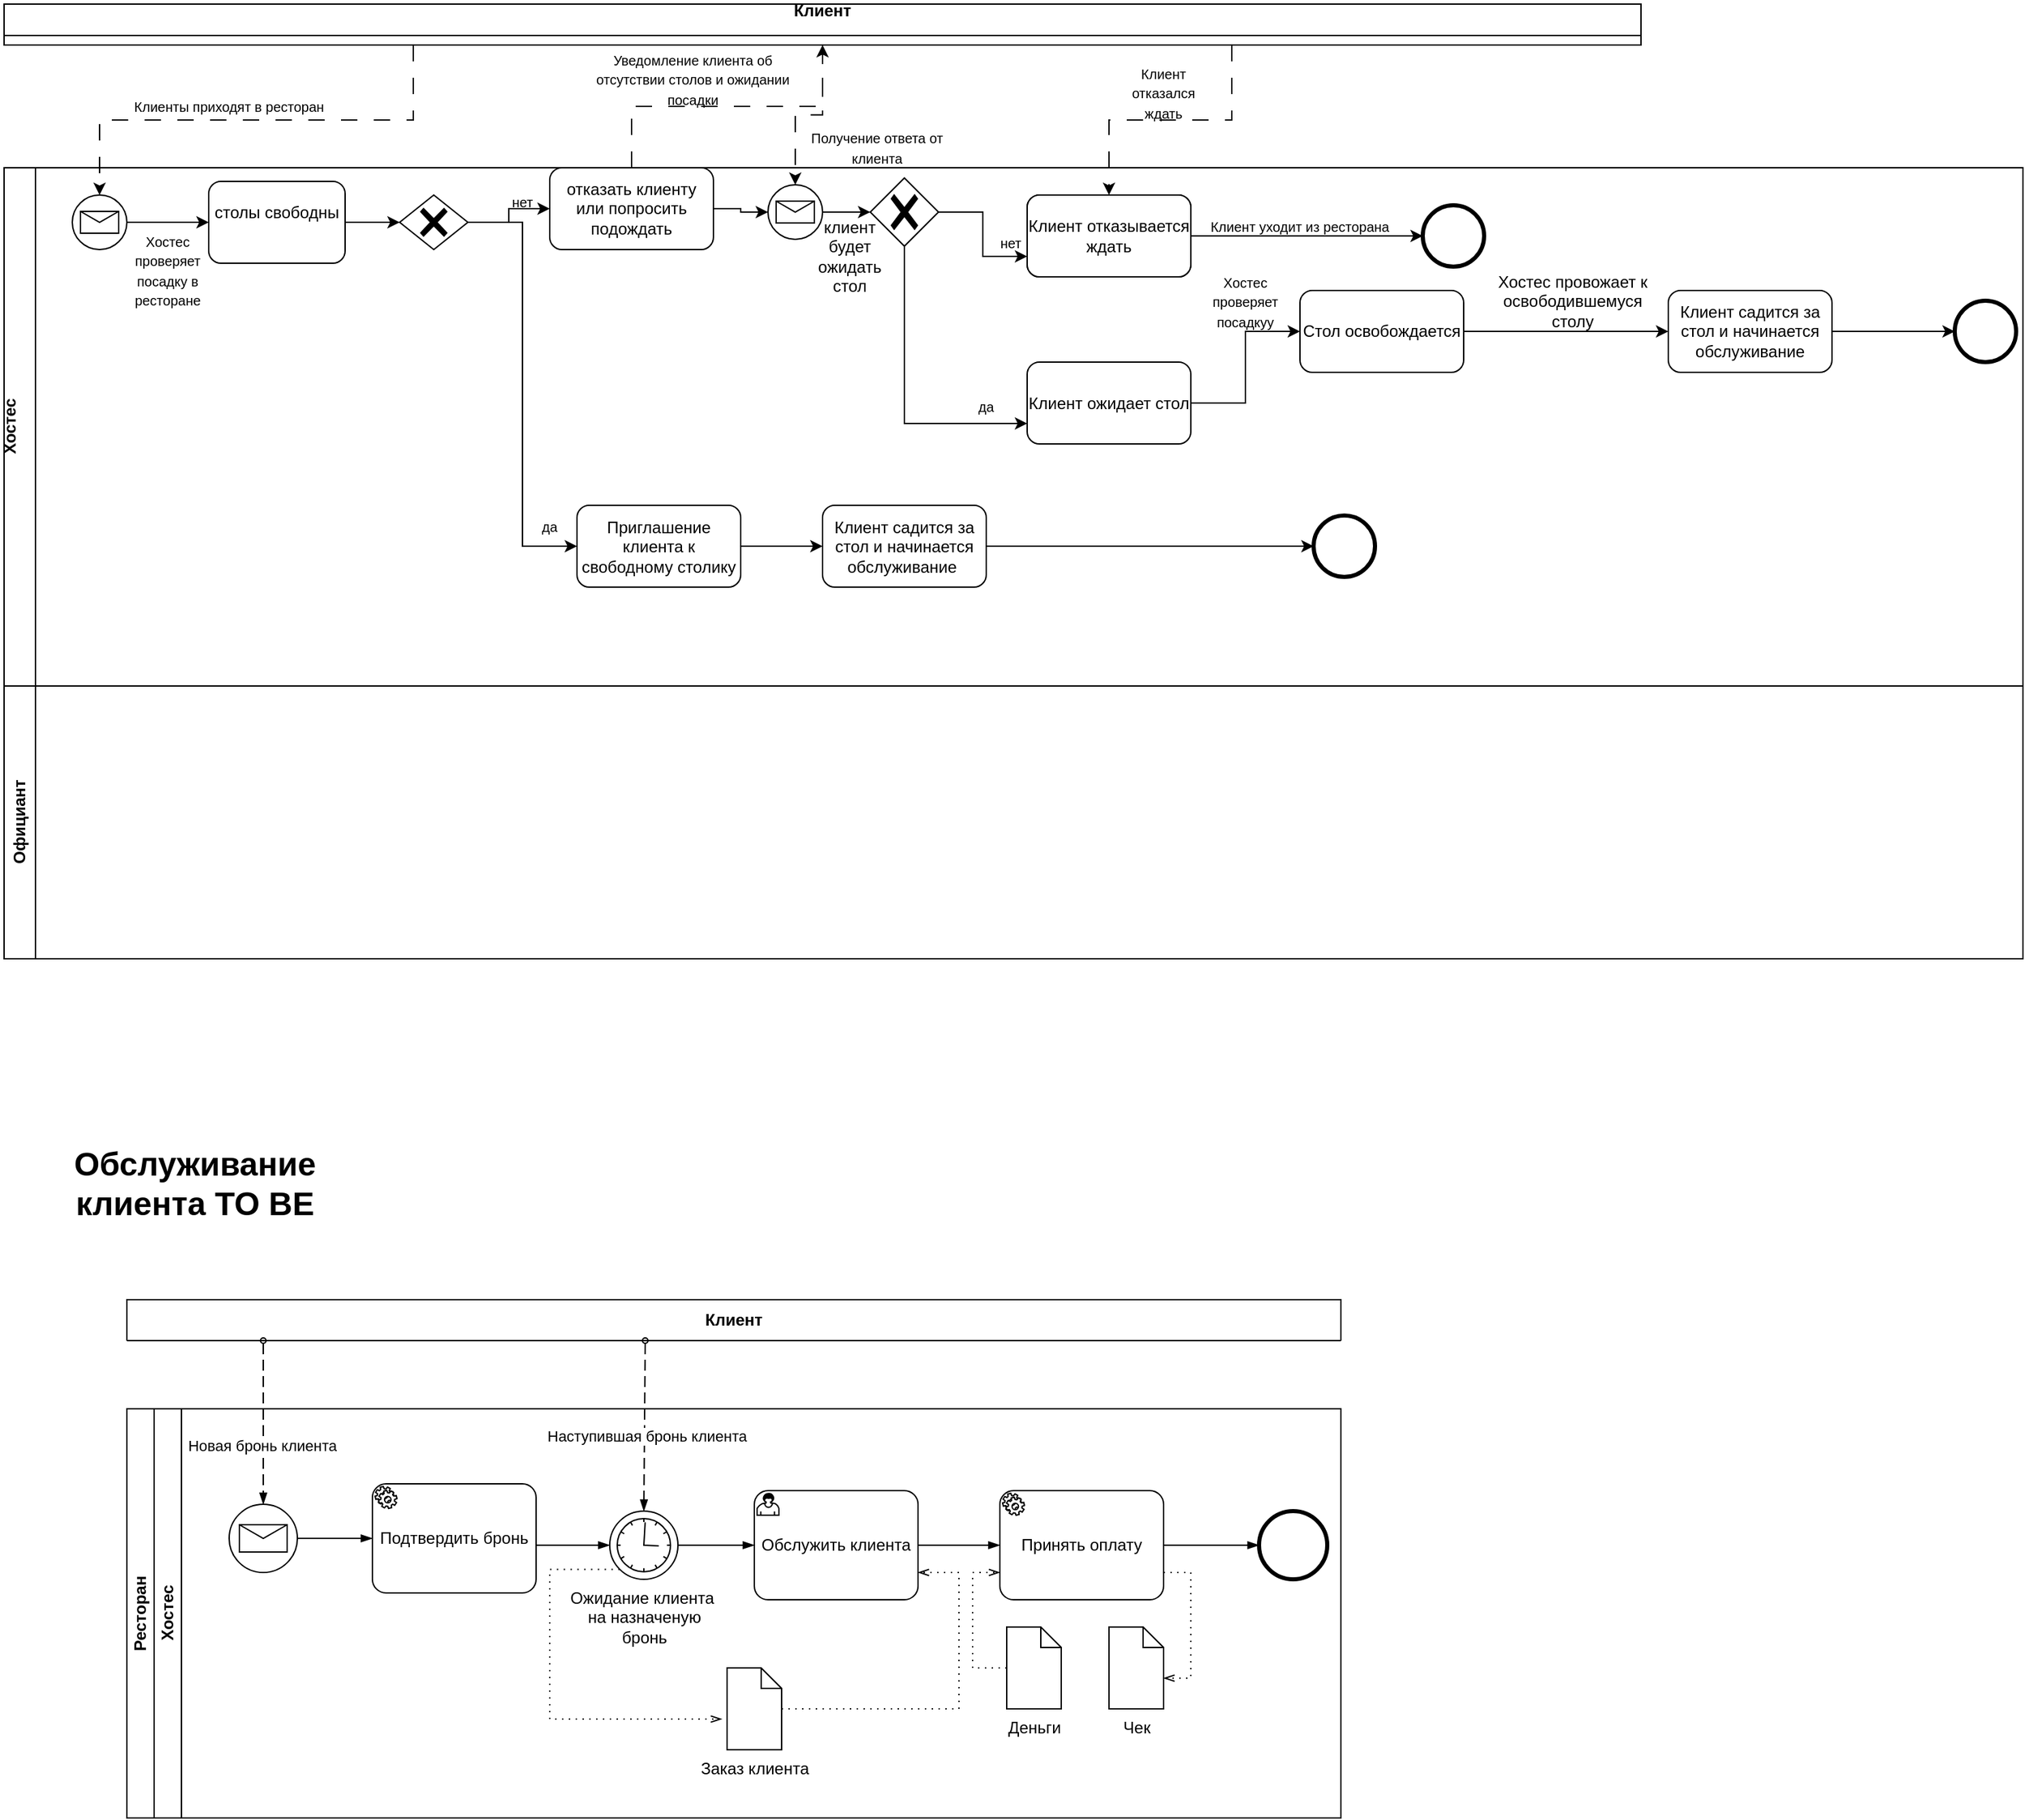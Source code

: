 <mxfile version="24.0.5" type="github" pages="3">
  <diagram name="Страница — 1" id="VCDJ95G3ZWjjhpqe2b2W">
    <mxGraphModel dx="1723" dy="1932" grid="1" gridSize="10" guides="1" tooltips="1" connect="1" arrows="1" fold="1" page="1" pageScale="1" pageWidth="827" pageHeight="1169" math="0" shadow="0">
      <root>
        <mxCell id="0" />
        <mxCell id="1" parent="0" />
        <mxCell id="X4V-w88C6NCEwVWpJgK1-55" style="edgeStyle=orthogonalEdgeStyle;rounded=0;orthogonalLoop=1;jettySize=auto;html=1;exitX=0.75;exitY=1;exitDx=0;exitDy=0;entryX=0.5;entryY=0;entryDx=0;entryDy=0;dashed=1;dashPattern=12 12;" parent="1" source="X4V-w88C6NCEwVWpJgK1-2" target="X4V-w88C6NCEwVWpJgK1-31" edge="1">
          <mxGeometry relative="1" as="geometry" />
        </mxCell>
        <mxCell id="X4V-w88C6NCEwVWpJgK1-2" value="Клиент&lt;div&gt;&lt;br&gt;&lt;/div&gt;" style="swimlane;whiteSpace=wrap;html=1;" parent="1" vertex="1">
          <mxGeometry x="40" y="-1120" width="1200" height="30" as="geometry" />
        </mxCell>
        <mxCell id="X4V-w88C6NCEwVWpJgK1-3" value="Хостес&lt;div&gt;&lt;br&gt;&lt;/div&gt;" style="swimlane;horizontal=0;whiteSpace=wrap;html=1;points=[[0,0,0,0,0],[0,0.25,0,0,0],[0,0.5,0,0,0],[0,0.75,0,0,0],[0,1,0,0,0],[0.25,0,0,0,0],[0.25,1,0,0,0],[0.33,1,0,0,0],[0.5,0,0,0,0],[0.5,1,0,0,0],[0.67,1,0,0,0],[0.75,0,0,0,0],[0.75,1,0,0,0],[1,0,0,0,0],[1,0.25,0,0,0],[1,0.5,0,0,0],[1,0.75,0,0,0],[1,1,0,0,0]];" parent="1" vertex="1">
          <mxGeometry x="40" y="-1000" width="1480" height="380" as="geometry" />
        </mxCell>
        <mxCell id="X4V-w88C6NCEwVWpJgK1-9" style="edgeStyle=orthogonalEdgeStyle;rounded=0;orthogonalLoop=1;jettySize=auto;html=1;exitX=1;exitY=0.5;exitDx=0;exitDy=0;exitPerimeter=0;" parent="X4V-w88C6NCEwVWpJgK1-3" source="X4V-w88C6NCEwVWpJgK1-4" target="X4V-w88C6NCEwVWpJgK1-8" edge="1">
          <mxGeometry relative="1" as="geometry" />
        </mxCell>
        <mxCell id="X4V-w88C6NCEwVWpJgK1-4" value="" style="points=[[0.145,0.145,0],[0.5,0,0],[0.855,0.145,0],[1,0.5,0],[0.855,0.855,0],[0.5,1,0],[0.145,0.855,0],[0,0.5,0]];shape=mxgraph.bpmn.event;html=1;verticalLabelPosition=bottom;labelBackgroundColor=#ffffff;verticalAlign=top;align=center;perimeter=ellipsePerimeter;outlineConnect=0;aspect=fixed;outline=standard;symbol=message;" parent="X4V-w88C6NCEwVWpJgK1-3" vertex="1">
          <mxGeometry x="50" y="20" width="40" height="40" as="geometry" />
        </mxCell>
        <mxCell id="X4V-w88C6NCEwVWpJgK1-12" style="edgeStyle=orthogonalEdgeStyle;rounded=0;orthogonalLoop=1;jettySize=auto;html=1;exitX=1;exitY=0.5;exitDx=0;exitDy=0;" parent="X4V-w88C6NCEwVWpJgK1-3" source="X4V-w88C6NCEwVWpJgK1-8" target="X4V-w88C6NCEwVWpJgK1-11" edge="1">
          <mxGeometry relative="1" as="geometry" />
        </mxCell>
        <mxCell id="X4V-w88C6NCEwVWpJgK1-8" value="столы свободны&lt;div&gt;&lt;br&gt;&lt;/div&gt;" style="rounded=1;whiteSpace=wrap;html=1;" parent="X4V-w88C6NCEwVWpJgK1-3" vertex="1">
          <mxGeometry x="150" y="10" width="100" height="60" as="geometry" />
        </mxCell>
        <mxCell id="X4V-w88C6NCEwVWpJgK1-10" value="&lt;font style=&quot;font-size: 10px;&quot;&gt;Хостес проверяет посадку в ресторане&lt;/font&gt;" style="text;html=1;align=center;verticalAlign=middle;whiteSpace=wrap;rounded=0;" parent="X4V-w88C6NCEwVWpJgK1-3" vertex="1">
          <mxGeometry x="90" y="60" width="60" height="30" as="geometry" />
        </mxCell>
        <mxCell id="X4V-w88C6NCEwVWpJgK1-15" style="edgeStyle=orthogonalEdgeStyle;rounded=0;orthogonalLoop=1;jettySize=auto;html=1;exitX=1;exitY=0.5;exitDx=0;exitDy=0;exitPerimeter=0;entryX=0;entryY=0.5;entryDx=0;entryDy=0;" parent="X4V-w88C6NCEwVWpJgK1-3" source="X4V-w88C6NCEwVWpJgK1-11" target="X4V-w88C6NCEwVWpJgK1-13" edge="1">
          <mxGeometry relative="1" as="geometry" />
        </mxCell>
        <mxCell id="X4V-w88C6NCEwVWpJgK1-16" style="edgeStyle=orthogonalEdgeStyle;rounded=0;orthogonalLoop=1;jettySize=auto;html=1;exitX=1;exitY=0.5;exitDx=0;exitDy=0;exitPerimeter=0;entryX=0;entryY=0.5;entryDx=0;entryDy=0;" parent="X4V-w88C6NCEwVWpJgK1-3" source="X4V-w88C6NCEwVWpJgK1-11" target="X4V-w88C6NCEwVWpJgK1-14" edge="1">
          <mxGeometry relative="1" as="geometry">
            <mxPoint x="370" y="90" as="targetPoint" />
          </mxGeometry>
        </mxCell>
        <mxCell id="X4V-w88C6NCEwVWpJgK1-11" value="" style="points=[[0.25,0.25,0],[0.5,0,0],[0.75,0.25,0],[1,0.5,0],[0.75,0.75,0],[0.5,1,0],[0.25,0.75,0],[0,0.5,0]];shape=mxgraph.bpmn.gateway2;html=1;verticalLabelPosition=bottom;labelBackgroundColor=#ffffff;verticalAlign=top;align=center;perimeter=rhombusPerimeter;outlineConnect=0;outline=none;symbol=none;gwType=exclusive;" parent="X4V-w88C6NCEwVWpJgK1-3" vertex="1">
          <mxGeometry x="290" y="20" width="50" height="40" as="geometry" />
        </mxCell>
        <mxCell id="X4V-w88C6NCEwVWpJgK1-29" style="edgeStyle=orthogonalEdgeStyle;rounded=0;orthogonalLoop=1;jettySize=auto;html=1;exitX=1;exitY=0.5;exitDx=0;exitDy=0;entryX=0;entryY=0.5;entryDx=0;entryDy=0;entryPerimeter=0;" parent="X4V-w88C6NCEwVWpJgK1-3" source="X4V-w88C6NCEwVWpJgK1-13" target="CSyXMK17IaaruerWyZ7s-2" edge="1">
          <mxGeometry relative="1" as="geometry">
            <mxPoint x="540" y="30" as="targetPoint" />
          </mxGeometry>
        </mxCell>
        <mxCell id="X4V-w88C6NCEwVWpJgK1-13" value="отказать клиенту или попросить подождать" style="rounded=1;whiteSpace=wrap;html=1;" parent="X4V-w88C6NCEwVWpJgK1-3" vertex="1">
          <mxGeometry x="400" width="120" height="60" as="geometry" />
        </mxCell>
        <mxCell id="X4V-w88C6NCEwVWpJgK1-22" style="edgeStyle=orthogonalEdgeStyle;rounded=0;orthogonalLoop=1;jettySize=auto;html=1;exitX=1;exitY=0.5;exitDx=0;exitDy=0;entryX=0;entryY=0.5;entryDx=0;entryDy=0;" parent="X4V-w88C6NCEwVWpJgK1-3" source="X4V-w88C6NCEwVWpJgK1-14" target="X4V-w88C6NCEwVWpJgK1-21" edge="1">
          <mxGeometry relative="1" as="geometry" />
        </mxCell>
        <mxCell id="X4V-w88C6NCEwVWpJgK1-14" value="Приглашение клиента к свободному столику" style="rounded=1;whiteSpace=wrap;html=1;" parent="X4V-w88C6NCEwVWpJgK1-3" vertex="1">
          <mxGeometry x="420" y="247.5" width="120" height="60" as="geometry" />
        </mxCell>
        <mxCell id="X4V-w88C6NCEwVWpJgK1-17" value="&lt;font style=&quot;font-size: 10px;&quot;&gt;нет&lt;/font&gt;" style="text;html=1;align=center;verticalAlign=middle;whiteSpace=wrap;rounded=0;" parent="X4V-w88C6NCEwVWpJgK1-3" vertex="1">
          <mxGeometry x="350" y="10" width="60" height="30" as="geometry" />
        </mxCell>
        <mxCell id="X4V-w88C6NCEwVWpJgK1-18" value="&lt;font style=&quot;font-size: 10px;&quot;&gt;да&lt;/font&gt;" style="text;html=1;align=center;verticalAlign=middle;whiteSpace=wrap;rounded=0;" parent="X4V-w88C6NCEwVWpJgK1-3" vertex="1">
          <mxGeometry x="370" y="247.5" width="60" height="30" as="geometry" />
        </mxCell>
        <mxCell id="X4V-w88C6NCEwVWpJgK1-21" value="Клиент садится за стол и начинается обслуживание&amp;nbsp;" style="rounded=1;whiteSpace=wrap;html=1;" parent="X4V-w88C6NCEwVWpJgK1-3" vertex="1">
          <mxGeometry x="600" y="247.5" width="120" height="60" as="geometry" />
        </mxCell>
        <mxCell id="X4V-w88C6NCEwVWpJgK1-24" value="" style="points=[[0.145,0.145,0],[0.5,0,0],[0.855,0.145,0],[1,0.5,0],[0.855,0.855,0],[0.5,1,0],[0.145,0.855,0],[0,0.5,0]];shape=mxgraph.bpmn.event;html=1;verticalLabelPosition=bottom;labelBackgroundColor=#ffffff;verticalAlign=top;align=center;perimeter=ellipsePerimeter;outlineConnect=0;aspect=fixed;outline=end;symbol=terminate2;" parent="X4V-w88C6NCEwVWpJgK1-3" vertex="1">
          <mxGeometry x="960" y="255" width="45" height="45" as="geometry" />
        </mxCell>
        <mxCell id="X4V-w88C6NCEwVWpJgK1-25" style="edgeStyle=orthogonalEdgeStyle;rounded=0;orthogonalLoop=1;jettySize=auto;html=1;exitX=1;exitY=0.5;exitDx=0;exitDy=0;entryX=0;entryY=0.5;entryDx=0;entryDy=0;entryPerimeter=0;" parent="X4V-w88C6NCEwVWpJgK1-3" source="X4V-w88C6NCEwVWpJgK1-21" target="X4V-w88C6NCEwVWpJgK1-24" edge="1">
          <mxGeometry relative="1" as="geometry" />
        </mxCell>
        <mxCell id="CSyXMK17IaaruerWyZ7s-8" style="edgeStyle=orthogonalEdgeStyle;rounded=0;orthogonalLoop=1;jettySize=auto;html=1;exitX=0.5;exitY=1;exitDx=0;exitDy=0;exitPerimeter=0;entryX=0;entryY=0.75;entryDx=0;entryDy=0;" parent="X4V-w88C6NCEwVWpJgK1-3" source="X4V-w88C6NCEwVWpJgK1-26" target="X4V-w88C6NCEwVWpJgK1-43" edge="1">
          <mxGeometry relative="1" as="geometry" />
        </mxCell>
        <mxCell id="X4V-w88C6NCEwVWpJgK1-26" value="" style="points=[[0.25,0.25,0],[0.5,0,0],[0.75,0.25,0],[1,0.5,0],[0.75,0.75,0],[0.5,1,0],[0.25,0.75,0],[0,0.5,0]];shape=mxgraph.bpmn.gateway2;html=1;verticalLabelPosition=bottom;labelBackgroundColor=#ffffff;verticalAlign=top;align=center;perimeter=rhombusPerimeter;outlineConnect=0;outline=none;symbol=none;gwType=exclusive;" parent="X4V-w88C6NCEwVWpJgK1-3" vertex="1">
          <mxGeometry x="635" y="7.5" width="50" height="50" as="geometry" />
        </mxCell>
        <mxCell id="X4V-w88C6NCEwVWpJgK1-34" style="edgeStyle=orthogonalEdgeStyle;rounded=0;orthogonalLoop=1;jettySize=auto;html=1;entryX=0;entryY=0.75;entryDx=0;entryDy=0;" parent="X4V-w88C6NCEwVWpJgK1-3" source="X4V-w88C6NCEwVWpJgK1-26" target="X4V-w88C6NCEwVWpJgK1-33" edge="1">
          <mxGeometry relative="1" as="geometry">
            <mxPoint x="700" y="30" as="sourcePoint" />
          </mxGeometry>
        </mxCell>
        <mxCell id="X4V-w88C6NCEwVWpJgK1-33" value="Клиент ждет столик" style="rounded=1;whiteSpace=wrap;html=1;" parent="X4V-w88C6NCEwVWpJgK1-3" vertex="1">
          <mxGeometry x="750" y="20" width="120" height="60" as="geometry" />
        </mxCell>
        <mxCell id="X4V-w88C6NCEwVWpJgK1-36" value="&lt;font style=&quot;font-size: 10px;&quot;&gt;нет&lt;/font&gt;" style="text;html=1;align=center;verticalAlign=middle;whiteSpace=wrap;rounded=0;" parent="X4V-w88C6NCEwVWpJgK1-3" vertex="1">
          <mxGeometry x="707.5" y="40" width="60" height="30" as="geometry" />
        </mxCell>
        <mxCell id="X4V-w88C6NCEwVWpJgK1-58" style="edgeStyle=orthogonalEdgeStyle;rounded=0;orthogonalLoop=1;jettySize=auto;html=1;exitX=1;exitY=0.5;exitDx=0;exitDy=0;entryX=0;entryY=0.5;entryDx=0;entryDy=0;" parent="X4V-w88C6NCEwVWpJgK1-3" source="X4V-w88C6NCEwVWpJgK1-43" target="X4V-w88C6NCEwVWpJgK1-49" edge="1">
          <mxGeometry relative="1" as="geometry" />
        </mxCell>
        <mxCell id="X4V-w88C6NCEwVWpJgK1-43" value="Клиент ожидает стол" style="rounded=1;whiteSpace=wrap;html=1;" parent="X4V-w88C6NCEwVWpJgK1-3" vertex="1">
          <mxGeometry x="750" y="142.5" width="120" height="60" as="geometry" />
        </mxCell>
        <mxCell id="X4V-w88C6NCEwVWpJgK1-47" value="&lt;font style=&quot;font-size: 10px;&quot;&gt;да&lt;/font&gt;" style="text;html=1;align=center;verticalAlign=middle;whiteSpace=wrap;rounded=0;" parent="X4V-w88C6NCEwVWpJgK1-3" vertex="1">
          <mxGeometry x="690" y="160" width="60" height="30" as="geometry" />
        </mxCell>
        <mxCell id="X4V-w88C6NCEwVWpJgK1-59" style="edgeStyle=orthogonalEdgeStyle;rounded=0;orthogonalLoop=1;jettySize=auto;html=1;exitX=1;exitY=0.5;exitDx=0;exitDy=0;entryX=0;entryY=0.5;entryDx=0;entryDy=0;" parent="X4V-w88C6NCEwVWpJgK1-3" source="X4V-w88C6NCEwVWpJgK1-49" target="X4V-w88C6NCEwVWpJgK1-51" edge="1">
          <mxGeometry relative="1" as="geometry" />
        </mxCell>
        <mxCell id="X4V-w88C6NCEwVWpJgK1-49" value="Стол освобождается" style="rounded=1;whiteSpace=wrap;html=1;" parent="X4V-w88C6NCEwVWpJgK1-3" vertex="1">
          <mxGeometry x="950" y="90" width="120" height="60" as="geometry" />
        </mxCell>
        <mxCell id="X4V-w88C6NCEwVWpJgK1-53" style="edgeStyle=orthogonalEdgeStyle;rounded=0;orthogonalLoop=1;jettySize=auto;html=1;exitX=1;exitY=0.5;exitDx=0;exitDy=0;" parent="X4V-w88C6NCEwVWpJgK1-3" source="X4V-w88C6NCEwVWpJgK1-51" target="X4V-w88C6NCEwVWpJgK1-52" edge="1">
          <mxGeometry relative="1" as="geometry" />
        </mxCell>
        <mxCell id="X4V-w88C6NCEwVWpJgK1-51" value="Клиент садится за стол и начинается обслуживание" style="rounded=1;whiteSpace=wrap;html=1;" parent="X4V-w88C6NCEwVWpJgK1-3" vertex="1">
          <mxGeometry x="1220" y="90" width="120" height="60" as="geometry" />
        </mxCell>
        <mxCell id="X4V-w88C6NCEwVWpJgK1-52" value="" style="points=[[0.145,0.145,0],[0.5,0,0],[0.855,0.145,0],[1,0.5,0],[0.855,0.855,0],[0.5,1,0],[0.145,0.855,0],[0,0.5,0]];shape=mxgraph.bpmn.event;html=1;verticalLabelPosition=bottom;labelBackgroundColor=#ffffff;verticalAlign=top;align=center;perimeter=ellipsePerimeter;outlineConnect=0;aspect=fixed;outline=end;symbol=terminate2;" parent="X4V-w88C6NCEwVWpJgK1-3" vertex="1">
          <mxGeometry x="1430" y="97.5" width="45" height="45" as="geometry" />
        </mxCell>
        <mxCell id="X4V-w88C6NCEwVWpJgK1-61" value="&lt;font style=&quot;font-size: 10px;&quot;&gt;Хостес проверяет посадкуу&lt;/font&gt;" style="text;html=1;align=center;verticalAlign=middle;whiteSpace=wrap;rounded=0;" parent="X4V-w88C6NCEwVWpJgK1-3" vertex="1">
          <mxGeometry x="880" y="82.5" width="60" height="30" as="geometry" />
        </mxCell>
        <mxCell id="X4V-w88C6NCEwVWpJgK1-62" value="Хостес провожает к освободившемуся столу" style="text;html=1;align=center;verticalAlign=middle;whiteSpace=wrap;rounded=0;" parent="X4V-w88C6NCEwVWpJgK1-3" vertex="1">
          <mxGeometry x="1090" y="82.5" width="120" height="30" as="geometry" />
        </mxCell>
        <mxCell id="X4V-w88C6NCEwVWpJgK1-31" value="Клиент отказывается ждать" style="rounded=1;whiteSpace=wrap;html=1;" parent="X4V-w88C6NCEwVWpJgK1-3" vertex="1">
          <mxGeometry x="750" y="20" width="120" height="60" as="geometry" />
        </mxCell>
        <mxCell id="X4V-w88C6NCEwVWpJgK1-37" value="" style="points=[[0.145,0.145,0],[0.5,0,0],[0.855,0.145,0],[1,0.5,0],[0.855,0.855,0],[0.5,1,0],[0.145,0.855,0],[0,0.5,0]];shape=mxgraph.bpmn.event;html=1;verticalLabelPosition=bottom;labelBackgroundColor=#ffffff;verticalAlign=top;align=center;perimeter=ellipsePerimeter;outlineConnect=0;aspect=fixed;outline=end;symbol=terminate2;" parent="X4V-w88C6NCEwVWpJgK1-3" vertex="1">
          <mxGeometry x="1040" y="27.5" width="45" height="45" as="geometry" />
        </mxCell>
        <mxCell id="X4V-w88C6NCEwVWpJgK1-38" style="edgeStyle=orthogonalEdgeStyle;rounded=0;orthogonalLoop=1;jettySize=auto;html=1;exitX=1;exitY=0.5;exitDx=0;exitDy=0;entryX=0;entryY=0.5;entryDx=0;entryDy=0;entryPerimeter=0;" parent="X4V-w88C6NCEwVWpJgK1-3" source="X4V-w88C6NCEwVWpJgK1-31" target="X4V-w88C6NCEwVWpJgK1-37" edge="1">
          <mxGeometry relative="1" as="geometry" />
        </mxCell>
        <mxCell id="X4V-w88C6NCEwVWpJgK1-39" value="&lt;font style=&quot;font-size: 10px;&quot;&gt;Клиент уходит из ресторана&lt;/font&gt;" style="text;html=1;align=center;verticalAlign=middle;whiteSpace=wrap;rounded=0;" parent="X4V-w88C6NCEwVWpJgK1-3" vertex="1">
          <mxGeometry x="860" y="27.5" width="180" height="30" as="geometry" />
        </mxCell>
        <mxCell id="CSyXMK17IaaruerWyZ7s-2" value="" style="points=[[0.145,0.145,0],[0.5,0,0],[0.855,0.145,0],[1,0.5,0],[0.855,0.855,0],[0.5,1,0],[0.145,0.855,0],[0,0.5,0]];shape=mxgraph.bpmn.event;html=1;verticalLabelPosition=bottom;labelBackgroundColor=#ffffff;verticalAlign=top;align=center;perimeter=ellipsePerimeter;outlineConnect=0;aspect=fixed;outline=standard;symbol=message;" parent="X4V-w88C6NCEwVWpJgK1-3" vertex="1">
          <mxGeometry x="560" y="12.5" width="40" height="40" as="geometry" />
        </mxCell>
        <mxCell id="CSyXMK17IaaruerWyZ7s-3" style="edgeStyle=orthogonalEdgeStyle;rounded=0;orthogonalLoop=1;jettySize=auto;html=1;exitX=1;exitY=0.5;exitDx=0;exitDy=0;exitPerimeter=0;entryX=0;entryY=0.5;entryDx=0;entryDy=0;entryPerimeter=0;" parent="X4V-w88C6NCEwVWpJgK1-3" source="CSyXMK17IaaruerWyZ7s-2" target="X4V-w88C6NCEwVWpJgK1-26" edge="1">
          <mxGeometry relative="1" as="geometry" />
        </mxCell>
        <mxCell id="CSyXMK17IaaruerWyZ7s-6" value="клиент будет ожидать стол" style="text;html=1;align=center;verticalAlign=middle;whiteSpace=wrap;rounded=0;" parent="X4V-w88C6NCEwVWpJgK1-3" vertex="1">
          <mxGeometry x="590" y="50" width="60" height="30" as="geometry" />
        </mxCell>
        <mxCell id="X4V-w88C6NCEwVWpJgK1-6" style="edgeStyle=orthogonalEdgeStyle;rounded=0;orthogonalLoop=1;jettySize=auto;html=1;entryX=0.5;entryY=0;entryDx=0;entryDy=0;entryPerimeter=0;dashed=1;dashPattern=12 12;exitX=0.25;exitY=1;exitDx=0;exitDy=0;" parent="1" source="X4V-w88C6NCEwVWpJgK1-2" target="X4V-w88C6NCEwVWpJgK1-4" edge="1">
          <mxGeometry relative="1" as="geometry">
            <mxPoint x="110" y="-1000" as="sourcePoint" />
          </mxGeometry>
        </mxCell>
        <mxCell id="X4V-w88C6NCEwVWpJgK1-7" value="&lt;font style=&quot;font-size: 10px;&quot;&gt;Клиенты приходят в ресторан&lt;/font&gt;" style="text;html=1;align=center;verticalAlign=middle;whiteSpace=wrap;rounded=0;" parent="1" vertex="1">
          <mxGeometry x="130" y="-1060" width="150" height="30" as="geometry" />
        </mxCell>
        <mxCell id="X4V-w88C6NCEwVWpJgK1-20" value="&lt;font style=&quot;font-size: 10px;&quot;&gt;Уведомление клиента об отсутствии столов и ожидании посадки&lt;/font&gt;" style="text;html=1;align=center;verticalAlign=middle;whiteSpace=wrap;rounded=0;" parent="1" vertex="1">
          <mxGeometry x="470" y="-1080" width="150" height="30" as="geometry" />
        </mxCell>
        <mxCell id="X4V-w88C6NCEwVWpJgK1-19" style="edgeStyle=orthogonalEdgeStyle;rounded=0;orthogonalLoop=1;jettySize=auto;html=1;exitX=0.5;exitY=0;exitDx=0;exitDy=0;dashed=1;dashPattern=12 12;entryX=0.5;entryY=1;entryDx=0;entryDy=0;" parent="1" source="X4V-w88C6NCEwVWpJgK1-13" target="X4V-w88C6NCEwVWpJgK1-2" edge="1">
          <mxGeometry relative="1" as="geometry">
            <mxPoint x="500" y="-1030" as="targetPoint" />
          </mxGeometry>
        </mxCell>
        <mxCell id="X4V-w88C6NCEwVWpJgK1-56" value="&lt;font style=&quot;font-size: 10px;&quot;&gt;Клиент отказался ждать&lt;/font&gt;" style="text;html=1;align=center;verticalAlign=middle;whiteSpace=wrap;rounded=0;" parent="1" vertex="1">
          <mxGeometry x="860" y="-1070" width="60" height="30" as="geometry" />
        </mxCell>
        <mxCell id="CSyXMK17IaaruerWyZ7s-4" style="edgeStyle=orthogonalEdgeStyle;rounded=0;orthogonalLoop=1;jettySize=auto;html=1;exitX=0.5;exitY=1;exitDx=0;exitDy=0;entryX=0.5;entryY=0;entryDx=0;entryDy=0;entryPerimeter=0;dashed=1;dashPattern=12 12;" parent="1" source="X4V-w88C6NCEwVWpJgK1-2" target="CSyXMK17IaaruerWyZ7s-2" edge="1">
          <mxGeometry relative="1" as="geometry" />
        </mxCell>
        <mxCell id="CSyXMK17IaaruerWyZ7s-5" value="&lt;font style=&quot;font-size: 10px;&quot;&gt;Получение ответа от клиента&lt;/font&gt;" style="text;html=1;align=center;verticalAlign=middle;whiteSpace=wrap;rounded=0;" parent="1" vertex="1">
          <mxGeometry x="630" y="-1030" width="100" height="30" as="geometry" />
        </mxCell>
        <mxCell id="GyKOGwFdfiAskB9urI5g-50" value="Ресторан" style="swimlane;html=1;childLayout=stackLayout;resizeParent=1;resizeParentMax=0;horizontal=0;startSize=20;horizontalStack=0;whiteSpace=wrap;" parent="1" vertex="1">
          <mxGeometry x="130" y="-90" width="890" height="300" as="geometry" />
        </mxCell>
        <mxCell id="GyKOGwFdfiAskB9urI5g-51" value="Хостес" style="swimlane;html=1;startSize=20;horizontal=0;" parent="GyKOGwFdfiAskB9urI5g-50" vertex="1">
          <mxGeometry x="20" width="870" height="300" as="geometry" />
        </mxCell>
        <mxCell id="GyKOGwFdfiAskB9urI5g-58" value="" style="points=[[0.145,0.145,0],[0.5,0,0],[0.855,0.145,0],[1,0.5,0],[0.855,0.855,0],[0.5,1,0],[0.145,0.855,0],[0,0.5,0]];shape=mxgraph.bpmn.event;html=1;verticalLabelPosition=bottom;labelBackgroundColor=#ffffff;verticalAlign=top;align=center;perimeter=ellipsePerimeter;outlineConnect=0;aspect=fixed;outline=standard;symbol=message;" parent="GyKOGwFdfiAskB9urI5g-51" vertex="1">
          <mxGeometry x="55" y="70" width="50" height="50" as="geometry" />
        </mxCell>
        <mxCell id="GyKOGwFdfiAskB9urI5g-61" value="Подтвердить бронь" style="points=[[0.25,0,0],[0.5,0,0],[0.75,0,0],[1,0.25,0],[1,0.5,0],[1,0.75,0],[0.75,1,0],[0.5,1,0],[0.25,1,0],[0,0.75,0],[0,0.5,0],[0,0.25,0]];shape=mxgraph.bpmn.task;whiteSpace=wrap;rectStyle=rounded;size=10;html=1;container=1;expand=0;collapsible=0;taskMarker=service;" parent="GyKOGwFdfiAskB9urI5g-51" vertex="1">
          <mxGeometry x="160" y="55" width="120" height="80" as="geometry" />
        </mxCell>
        <mxCell id="GyKOGwFdfiAskB9urI5g-62" value="" style="edgeStyle=elbowEdgeStyle;fontSize=12;html=1;endArrow=blockThin;endFill=1;rounded=0;exitX=1;exitY=0.5;exitDx=0;exitDy=0;exitPerimeter=0;entryX=0;entryY=0.5;entryDx=0;entryDy=0;entryPerimeter=0;" parent="GyKOGwFdfiAskB9urI5g-51" source="GyKOGwFdfiAskB9urI5g-58" target="GyKOGwFdfiAskB9urI5g-61" edge="1">
          <mxGeometry width="160" relative="1" as="geometry">
            <mxPoint y="90" as="sourcePoint" />
            <mxPoint x="160" y="90" as="targetPoint" />
          </mxGeometry>
        </mxCell>
        <mxCell id="GyKOGwFdfiAskB9urI5g-63" value="Ожидание клиента&amp;nbsp;&lt;div&gt;на назначеную&lt;/div&gt;&lt;div&gt;бронь&lt;/div&gt;" style="points=[[0.145,0.145,0],[0.5,0,0],[0.855,0.145,0],[1,0.5,0],[0.855,0.855,0],[0.5,1,0],[0.145,0.855,0],[0,0.5,0]];shape=mxgraph.bpmn.event;html=1;verticalLabelPosition=bottom;labelBackgroundColor=#ffffff;verticalAlign=top;align=center;perimeter=ellipsePerimeter;outlineConnect=0;aspect=fixed;outline=standard;symbol=timer;" parent="GyKOGwFdfiAskB9urI5g-51" vertex="1">
          <mxGeometry x="334" y="75" width="50" height="50" as="geometry" />
        </mxCell>
        <mxCell id="GyKOGwFdfiAskB9urI5g-64" value="" style="edgeStyle=elbowEdgeStyle;fontSize=12;html=1;endArrow=blockThin;endFill=1;rounded=0;entryX=0;entryY=0.5;entryDx=0;entryDy=0;entryPerimeter=0;" parent="GyKOGwFdfiAskB9urI5g-51" target="GyKOGwFdfiAskB9urI5g-63" edge="1">
          <mxGeometry width="160" relative="1" as="geometry">
            <mxPoint x="280" y="100" as="sourcePoint" />
            <mxPoint x="440" y="100" as="targetPoint" />
          </mxGeometry>
        </mxCell>
        <mxCell id="GyKOGwFdfiAskB9urI5g-67" value="Обслужить клиента" style="points=[[0.25,0,0],[0.5,0,0],[0.75,0,0],[1,0.25,0],[1,0.5,0],[1,0.75,0],[0.75,1,0],[0.5,1,0],[0.25,1,0],[0,0.75,0],[0,0.5,0],[0,0.25,0]];shape=mxgraph.bpmn.task;whiteSpace=wrap;rectStyle=rounded;size=10;html=1;container=1;expand=0;collapsible=0;taskMarker=user;" parent="GyKOGwFdfiAskB9urI5g-51" vertex="1">
          <mxGeometry x="440" y="60" width="120" height="80" as="geometry" />
        </mxCell>
        <mxCell id="GyKOGwFdfiAskB9urI5g-78" value="" style="edgeStyle=elbowEdgeStyle;fontSize=12;html=1;endFill=0;startFill=0;endSize=6;startSize=6;dashed=1;dashPattern=1 4;endArrow=openThin;startArrow=none;rounded=0;exitX=0;exitY=0.5;exitDx=0;exitDy=0;exitPerimeter=0;" parent="GyKOGwFdfiAskB9urI5g-67" source="GyKOGwFdfiAskB9urI5g-75" edge="1">
          <mxGeometry width="160" relative="1" as="geometry">
            <mxPoint x="20" y="60" as="sourcePoint" />
            <mxPoint x="180" y="60" as="targetPoint" />
            <Array as="points">
              <mxPoint x="160" y="100" />
            </Array>
          </mxGeometry>
        </mxCell>
        <mxCell id="GyKOGwFdfiAskB9urI5g-68" value="" style="edgeStyle=elbowEdgeStyle;fontSize=12;html=1;endArrow=blockThin;endFill=1;rounded=0;entryX=0;entryY=0.5;entryDx=0;entryDy=0;entryPerimeter=0;" parent="GyKOGwFdfiAskB9urI5g-51" source="GyKOGwFdfiAskB9urI5g-63" target="GyKOGwFdfiAskB9urI5g-67" edge="1">
          <mxGeometry width="160" relative="1" as="geometry">
            <mxPoint x="324" y="-20" as="sourcePoint" />
            <mxPoint x="544" y="100" as="targetPoint" />
          </mxGeometry>
        </mxCell>
        <mxCell id="GyKOGwFdfiAskB9urI5g-69" value="Заказ клиента" style="shape=mxgraph.bpmn.data;labelPosition=center;verticalLabelPosition=bottom;align=center;verticalAlign=top;size=15;html=1;" parent="GyKOGwFdfiAskB9urI5g-51" vertex="1">
          <mxGeometry x="420" y="190" width="40" height="60" as="geometry" />
        </mxCell>
        <mxCell id="GyKOGwFdfiAskB9urI5g-70" value="" style="edgeStyle=elbowEdgeStyle;fontSize=12;html=1;endFill=0;startFill=0;endSize=6;startSize=6;dashed=1;dashPattern=1 4;endArrow=openThin;startArrow=none;rounded=0;entryX=1;entryY=0.75;entryDx=0;entryDy=0;entryPerimeter=0;" parent="GyKOGwFdfiAskB9urI5g-51" target="GyKOGwFdfiAskB9urI5g-67" edge="1">
          <mxGeometry width="160" relative="1" as="geometry">
            <mxPoint x="460" y="220" as="sourcePoint" />
            <mxPoint x="620" y="220" as="targetPoint" />
            <Array as="points">
              <mxPoint x="590" y="170" />
            </Array>
          </mxGeometry>
        </mxCell>
        <mxCell id="GyKOGwFdfiAskB9urI5g-71" value="" style="edgeStyle=elbowEdgeStyle;fontSize=12;html=1;endFill=0;startFill=0;endSize=6;startSize=6;dashed=1;dashPattern=1 4;endArrow=openThin;startArrow=none;rounded=0;entryX=-0.096;entryY=0.625;entryDx=0;entryDy=0;entryPerimeter=0;exitX=0.145;exitY=0.855;exitDx=0;exitDy=0;exitPerimeter=0;" parent="GyKOGwFdfiAskB9urI5g-51" source="GyKOGwFdfiAskB9urI5g-63" target="GyKOGwFdfiAskB9urI5g-69" edge="1">
          <mxGeometry width="160" relative="1" as="geometry">
            <mxPoint x="380" y="110" as="sourcePoint" />
            <mxPoint x="540" y="110" as="targetPoint" />
            <Array as="points">
              <mxPoint x="290" y="170" />
            </Array>
          </mxGeometry>
        </mxCell>
        <mxCell id="GyKOGwFdfiAskB9urI5g-72" value="Принять оплату" style="points=[[0.25,0,0],[0.5,0,0],[0.75,0,0],[1,0.25,0],[1,0.5,0],[1,0.75,0],[0.75,1,0],[0.5,1,0],[0.25,1,0],[0,0.75,0],[0,0.5,0],[0,0.25,0]];shape=mxgraph.bpmn.task;whiteSpace=wrap;rectStyle=rounded;size=10;html=1;container=1;expand=0;collapsible=0;taskMarker=service;" parent="GyKOGwFdfiAskB9urI5g-51" vertex="1">
          <mxGeometry x="620" y="60" width="120" height="80" as="geometry" />
        </mxCell>
        <mxCell id="GyKOGwFdfiAskB9urI5g-74" value="" style="edgeStyle=elbowEdgeStyle;fontSize=12;html=1;endArrow=blockThin;endFill=1;rounded=0;" parent="GyKOGwFdfiAskB9urI5g-51" edge="1">
          <mxGeometry width="160" relative="1" as="geometry">
            <mxPoint x="560" y="100" as="sourcePoint" />
            <mxPoint x="620" y="100" as="targetPoint" />
          </mxGeometry>
        </mxCell>
        <mxCell id="GyKOGwFdfiAskB9urI5g-75" value="Деньги" style="shape=mxgraph.bpmn.data;labelPosition=center;verticalLabelPosition=bottom;align=center;verticalAlign=top;size=15;html=1;" parent="GyKOGwFdfiAskB9urI5g-51" vertex="1">
          <mxGeometry x="625" y="160" width="40" height="60" as="geometry" />
        </mxCell>
        <mxCell id="GyKOGwFdfiAskB9urI5g-76" value="Чек" style="shape=mxgraph.bpmn.data;labelPosition=center;verticalLabelPosition=bottom;align=center;verticalAlign=top;size=15;html=1;" parent="GyKOGwFdfiAskB9urI5g-51" vertex="1">
          <mxGeometry x="700" y="160" width="40" height="60" as="geometry" />
        </mxCell>
        <mxCell id="GyKOGwFdfiAskB9urI5g-79" value="" style="edgeStyle=elbowEdgeStyle;fontSize=12;html=1;endFill=0;startFill=0;endSize=6;startSize=6;dashed=1;dashPattern=1 4;endArrow=openThin;startArrow=none;rounded=0;entryX=0;entryY=0;entryDx=40;entryDy=37.5;entryPerimeter=0;" parent="GyKOGwFdfiAskB9urI5g-51" target="GyKOGwFdfiAskB9urI5g-76" edge="1">
          <mxGeometry width="160" relative="1" as="geometry">
            <mxPoint x="740" y="120" as="sourcePoint" />
            <mxPoint x="900" y="120" as="targetPoint" />
            <Array as="points">
              <mxPoint x="760" y="160" />
            </Array>
          </mxGeometry>
        </mxCell>
        <mxCell id="GyKOGwFdfiAskB9urI5g-80" value="" style="points=[[0.145,0.145,0],[0.5,0,0],[0.855,0.145,0],[1,0.5,0],[0.855,0.855,0],[0.5,1,0],[0.145,0.855,0],[0,0.5,0]];shape=mxgraph.bpmn.event;html=1;verticalLabelPosition=bottom;labelBackgroundColor=#ffffff;verticalAlign=top;align=center;perimeter=ellipsePerimeter;outlineConnect=0;aspect=fixed;outline=end;symbol=terminate2;" parent="GyKOGwFdfiAskB9urI5g-51" vertex="1">
          <mxGeometry x="810" y="75" width="50" height="50" as="geometry" />
        </mxCell>
        <mxCell id="GyKOGwFdfiAskB9urI5g-81" value="" style="edgeStyle=elbowEdgeStyle;fontSize=12;html=1;endArrow=blockThin;endFill=1;rounded=0;" parent="GyKOGwFdfiAskB9urI5g-51" edge="1">
          <mxGeometry width="160" relative="1" as="geometry">
            <mxPoint x="740" y="100" as="sourcePoint" />
            <mxPoint x="810" y="100" as="targetPoint" />
          </mxGeometry>
        </mxCell>
        <mxCell id="GyKOGwFdfiAskB9urI5g-54" value="Клиент" style="swimlane;html=1;childLayout=stackLayout;resizeParent=1;resizeParentMax=0;horizontal=1;startSize=30;horizontalStack=0;whiteSpace=wrap;" parent="1" collapsed="1" vertex="1">
          <mxGeometry x="130" y="-170" width="890" height="30" as="geometry">
            <mxRectangle x="140" y="610" width="480" height="140" as="alternateBounds" />
          </mxGeometry>
        </mxCell>
        <mxCell id="GyKOGwFdfiAskB9urI5g-57" value="Lane 3" style="swimlane;html=1;startSize=20;horizontal=0;" parent="GyKOGwFdfiAskB9urI5g-54" vertex="1">
          <mxGeometry y="20" width="480" height="120" as="geometry" />
        </mxCell>
        <mxCell id="GyKOGwFdfiAskB9urI5g-59" value="" style="dashed=1;dashPattern=8 4;endArrow=blockThin;endFill=1;startArrow=oval;startFill=0;endSize=6;startSize=4;html=1;rounded=0;entryX=0.5;entryY=0;entryDx=0;entryDy=0;entryPerimeter=0;" parent="1" target="GyKOGwFdfiAskB9urI5g-58" edge="1">
          <mxGeometry width="160" relative="1" as="geometry">
            <mxPoint x="230" y="-140" as="sourcePoint" />
            <mxPoint x="390" y="-140" as="targetPoint" />
          </mxGeometry>
        </mxCell>
        <mxCell id="GyKOGwFdfiAskB9urI5g-60" value="Новая бронь клиента" style="edgeLabel;html=1;align=center;verticalAlign=middle;resizable=0;points=[];" parent="GyKOGwFdfiAskB9urI5g-59" connectable="0" vertex="1">
          <mxGeometry x="0.282" y="-1" relative="1" as="geometry">
            <mxPoint as="offset" />
          </mxGeometry>
        </mxCell>
        <mxCell id="GyKOGwFdfiAskB9urI5g-65" value="" style="dashed=1;dashPattern=8 4;endArrow=blockThin;endFill=1;startArrow=oval;startFill=0;endSize=6;startSize=4;html=1;rounded=0;entryX=0.5;entryY=0;entryDx=0;entryDy=0;entryPerimeter=0;" parent="1" target="GyKOGwFdfiAskB9urI5g-63" edge="1">
          <mxGeometry width="160" relative="1" as="geometry">
            <mxPoint x="510" y="-140" as="sourcePoint" />
            <mxPoint x="670" y="-140" as="targetPoint" />
          </mxGeometry>
        </mxCell>
        <mxCell id="GyKOGwFdfiAskB9urI5g-66" value="Наступившая бронь клиента" style="edgeLabel;html=1;align=center;verticalAlign=middle;resizable=0;points=[];" parent="GyKOGwFdfiAskB9urI5g-65" connectable="0" vertex="1">
          <mxGeometry x="0.115" y="1" relative="1" as="geometry">
            <mxPoint as="offset" />
          </mxGeometry>
        </mxCell>
        <mxCell id="GyKOGwFdfiAskB9urI5g-82" value="&lt;font style=&quot;font-size: 24px;&quot;&gt;Обслуживание клиента TO BE&lt;/font&gt;" style="text;html=1;align=center;verticalAlign=middle;whiteSpace=wrap;rounded=0;fontStyle=1" parent="1" vertex="1">
          <mxGeometry x="80" y="-270" width="200" height="30" as="geometry" />
        </mxCell>
        <mxCell id="-iJphdCgE6GtI9C4SPPY-41" value="Официант" style="swimlane;horizontal=0;whiteSpace=wrap;html=1;" vertex="1" parent="1">
          <mxGeometry x="40" y="-620" width="1480" height="200" as="geometry" />
        </mxCell>
      </root>
    </mxGraphModel>
  </diagram>
  <diagram id="ehq0TlZbwrY0DzUp3zsp" name="Страница — 2">
    <mxGraphModel dx="1886" dy="611" grid="1" gridSize="10" guides="1" tooltips="1" connect="1" arrows="1" fold="1" page="1" pageScale="1" pageWidth="827" pageHeight="1169" math="0" shadow="0">
      <root>
        <mxCell id="0" />
        <mxCell id="1" parent="0" />
        <mxCell id="kav7wHiDTqGErKAAx3Vg-1" value="Кухня" style="swimlane;horizontal=0;whiteSpace=wrap;html=1;startSize=10;" parent="1" vertex="1">
          <mxGeometry y="140" width="1010" height="200" as="geometry" />
        </mxCell>
        <mxCell id="A05Jj-2Q0ebtKLaCxtoe-6" style="edgeStyle=orthogonalEdgeStyle;rounded=0;orthogonalLoop=1;jettySize=auto;html=1;exitX=1;exitY=0.5;exitDx=0;exitDy=0;exitPerimeter=0;entryX=0;entryY=0.5;entryDx=0;entryDy=0;" edge="1" parent="kav7wHiDTqGErKAAx3Vg-1" source="A05Jj-2Q0ebtKLaCxtoe-2" target="A05Jj-2Q0ebtKLaCxtoe-5">
          <mxGeometry relative="1" as="geometry" />
        </mxCell>
        <mxCell id="A05Jj-2Q0ebtKLaCxtoe-2" value="" style="points=[[0.145,0.145,0],[0.5,0,0],[0.855,0.145,0],[1,0.5,0],[0.855,0.855,0],[0.5,1,0],[0.145,0.855,0],[0,0.5,0]];shape=mxgraph.bpmn.event;html=1;verticalLabelPosition=bottom;labelBackgroundColor=#ffffff;verticalAlign=top;align=center;perimeter=ellipsePerimeter;outlineConnect=0;aspect=fixed;outline=standard;symbol=message;" vertex="1" parent="kav7wHiDTqGErKAAx3Vg-1">
          <mxGeometry x="40" y="80" width="50" height="50" as="geometry" />
        </mxCell>
        <mxCell id="A05Jj-2Q0ebtKLaCxtoe-9" style="edgeStyle=orthogonalEdgeStyle;rounded=0;orthogonalLoop=1;jettySize=auto;html=1;exitX=1;exitY=0.5;exitDx=0;exitDy=0;entryX=0;entryY=0.5;entryDx=0;entryDy=0;" edge="1" parent="kav7wHiDTqGErKAAx3Vg-1" source="A05Jj-2Q0ebtKLaCxtoe-5" target="A05Jj-2Q0ebtKLaCxtoe-8">
          <mxGeometry relative="1" as="geometry" />
        </mxCell>
        <mxCell id="A05Jj-2Q0ebtKLaCxtoe-5" value="Приготовление блюд" style="rounded=1;whiteSpace=wrap;html=1;" vertex="1" parent="kav7wHiDTqGErKAAx3Vg-1">
          <mxGeometry x="160" y="77.5" width="100" height="55" as="geometry" />
        </mxCell>
        <mxCell id="A05Jj-2Q0ebtKLaCxtoe-7" value="&lt;font style=&quot;font-size: 10px;&quot;&gt;Повара распределяют блюда&lt;/font&gt;" style="text;html=1;align=center;verticalAlign=middle;whiteSpace=wrap;rounded=0;" vertex="1" parent="kav7wHiDTqGErKAAx3Vg-1">
          <mxGeometry x="90" y="70" width="60" height="30" as="geometry" />
        </mxCell>
        <mxCell id="A05Jj-2Q0ebtKLaCxtoe-8" value="Проблема с координацией на кухне" style="rounded=1;whiteSpace=wrap;html=1;" vertex="1" parent="kav7wHiDTqGErKAAx3Vg-1">
          <mxGeometry x="330" y="79.5" width="100" height="53" as="geometry" />
        </mxCell>
        <mxCell id="A05Jj-2Q0ebtKLaCxtoe-10" value="&lt;font style=&quot;font-size: 10px;&quot;&gt;Запара на кухне&lt;/font&gt;" style="text;html=1;align=center;verticalAlign=middle;whiteSpace=wrap;rounded=0;" vertex="1" parent="kav7wHiDTqGErKAAx3Vg-1">
          <mxGeometry x="260" y="70" width="60" height="30" as="geometry" />
        </mxCell>
        <mxCell id="A05Jj-2Q0ebtKLaCxtoe-15" style="edgeStyle=orthogonalEdgeStyle;rounded=0;orthogonalLoop=1;jettySize=auto;html=1;exitX=0.5;exitY=0;exitDx=0;exitDy=0;exitPerimeter=0;entryX=0;entryY=0.5;entryDx=0;entryDy=0;" edge="1" parent="kav7wHiDTqGErKAAx3Vg-1" source="A05Jj-2Q0ebtKLaCxtoe-11" target="A05Jj-2Q0ebtKLaCxtoe-14">
          <mxGeometry relative="1" as="geometry" />
        </mxCell>
        <mxCell id="A05Jj-2Q0ebtKLaCxtoe-16" style="edgeStyle=orthogonalEdgeStyle;rounded=0;orthogonalLoop=1;jettySize=auto;html=1;exitX=0.5;exitY=1;exitDx=0;exitDy=0;exitPerimeter=0;entryX=0;entryY=0.75;entryDx=0;entryDy=0;" edge="1" parent="kav7wHiDTqGErKAAx3Vg-1" source="A05Jj-2Q0ebtKLaCxtoe-11" target="A05Jj-2Q0ebtKLaCxtoe-13">
          <mxGeometry relative="1" as="geometry" />
        </mxCell>
        <mxCell id="A05Jj-2Q0ebtKLaCxtoe-11" value="" style="points=[[0.25,0.25,0],[0.5,0,0],[0.75,0.25,0],[1,0.5,0],[0.75,0.75,0],[0.5,1,0],[0.25,0.75,0],[0,0.5,0]];shape=mxgraph.bpmn.gateway2;html=1;verticalLabelPosition=bottom;labelBackgroundColor=#ffffff;verticalAlign=top;align=center;perimeter=rhombusPerimeter;outlineConnect=0;outline=none;symbol=none;gwType=exclusive;" vertex="1" parent="kav7wHiDTqGErKAAx3Vg-1">
          <mxGeometry x="480" y="80" width="50" height="50" as="geometry" />
        </mxCell>
        <mxCell id="A05Jj-2Q0ebtKLaCxtoe-12" style="edgeStyle=orthogonalEdgeStyle;rounded=0;orthogonalLoop=1;jettySize=auto;html=1;exitX=1;exitY=0.5;exitDx=0;exitDy=0;entryX=0;entryY=0.5;entryDx=0;entryDy=0;entryPerimeter=0;" edge="1" parent="kav7wHiDTqGErKAAx3Vg-1" source="A05Jj-2Q0ebtKLaCxtoe-8" target="A05Jj-2Q0ebtKLaCxtoe-11">
          <mxGeometry relative="1" as="geometry" />
        </mxCell>
        <mxCell id="g6m6nmhpoHQVQBthewkb-2" style="edgeStyle=orthogonalEdgeStyle;rounded=0;orthogonalLoop=1;jettySize=auto;html=1;exitX=1;exitY=0.5;exitDx=0;exitDy=0;entryX=0;entryY=0.5;entryDx=0;entryDy=0;" edge="1" parent="kav7wHiDTqGErKAAx3Vg-1" source="A05Jj-2Q0ebtKLaCxtoe-14" target="g6m6nmhpoHQVQBthewkb-1">
          <mxGeometry relative="1" as="geometry" />
        </mxCell>
        <mxCell id="A05Jj-2Q0ebtKLaCxtoe-14" value="Решение проблем с координацией на кухне" style="rounded=1;whiteSpace=wrap;html=1;" vertex="1" parent="kav7wHiDTqGErKAAx3Vg-1">
          <mxGeometry x="540" y="17.5" width="120" height="60" as="geometry" />
        </mxCell>
        <mxCell id="A05Jj-2Q0ebtKLaCxtoe-13" value="Обслуживание клиента" style="rounded=1;whiteSpace=wrap;html=1;" vertex="1" parent="kav7wHiDTqGErKAAx3Vg-1">
          <mxGeometry x="540" y="110" width="120" height="60" as="geometry" />
        </mxCell>
        <mxCell id="A05Jj-2Q0ebtKLaCxtoe-17" value="&lt;font style=&quot;font-size: 10px;&quot;&gt;да&lt;/font&gt;" style="text;html=1;align=center;verticalAlign=middle;whiteSpace=wrap;rounded=0;" vertex="1" parent="kav7wHiDTqGErKAAx3Vg-1">
          <mxGeometry x="490" y="17.5" width="60" height="30" as="geometry" />
        </mxCell>
        <mxCell id="A05Jj-2Q0ebtKLaCxtoe-18" value="&lt;font style=&quot;font-size: 10px;&quot;&gt;нет&lt;/font&gt;" style="text;html=1;align=center;verticalAlign=middle;whiteSpace=wrap;rounded=0;" vertex="1" parent="kav7wHiDTqGErKAAx3Vg-1">
          <mxGeometry x="490" y="130" width="60" height="30" as="geometry" />
        </mxCell>
        <mxCell id="g6m6nmhpoHQVQBthewkb-1" value="Коммуникация на кухне налажена" style="rounded=1;whiteSpace=wrap;html=1;" vertex="1" parent="kav7wHiDTqGErKAAx3Vg-1">
          <mxGeometry x="747" y="17.5" width="120" height="60" as="geometry" />
        </mxCell>
        <mxCell id="8bPmHtwhaSbDscPknEY--2" value="" style="points=[[0.145,0.145,0],[0.5,0,0],[0.855,0.145,0],[1,0.5,0],[0.855,0.855,0],[0.5,1,0],[0.145,0.855,0],[0,0.5,0]];shape=mxgraph.bpmn.event;html=1;verticalLabelPosition=bottom;labelBackgroundColor=#ffffff;verticalAlign=top;align=center;perimeter=ellipsePerimeter;outlineConnect=0;aspect=fixed;outline=end;symbol=terminate2;" vertex="1" parent="kav7wHiDTqGErKAAx3Vg-1">
          <mxGeometry x="785" y="117.5" width="45" height="45" as="geometry" />
        </mxCell>
        <mxCell id="8bPmHtwhaSbDscPknEY--3" style="edgeStyle=orthogonalEdgeStyle;rounded=0;orthogonalLoop=1;jettySize=auto;html=1;exitX=1;exitY=0.5;exitDx=0;exitDy=0;entryX=0;entryY=0.5;entryDx=0;entryDy=0;entryPerimeter=0;" edge="1" parent="kav7wHiDTqGErKAAx3Vg-1" source="A05Jj-2Q0ebtKLaCxtoe-13" target="8bPmHtwhaSbDscPknEY--2">
          <mxGeometry relative="1" as="geometry" />
        </mxCell>
        <mxCell id="HH6DTCPlu-knCsd_bD8Q-1" value="" style="points=[[0.145,0.145,0],[0.5,0,0],[0.855,0.145,0],[1,0.5,0],[0.855,0.855,0],[0.5,1,0],[0.145,0.855,0],[0,0.5,0]];shape=mxgraph.bpmn.event;html=1;verticalLabelPosition=bottom;labelBackgroundColor=#ffffff;verticalAlign=top;align=center;perimeter=ellipsePerimeter;outlineConnect=0;aspect=fixed;outline=end;symbol=terminate2;" vertex="1" parent="kav7wHiDTqGErKAAx3Vg-1">
          <mxGeometry x="930" y="25" width="45" height="45" as="geometry" />
        </mxCell>
        <mxCell id="HH6DTCPlu-knCsd_bD8Q-2" style="edgeStyle=orthogonalEdgeStyle;rounded=0;orthogonalLoop=1;jettySize=auto;html=1;exitX=1;exitY=0.5;exitDx=0;exitDy=0;entryX=0;entryY=0.5;entryDx=0;entryDy=0;entryPerimeter=0;" edge="1" parent="kav7wHiDTqGErKAAx3Vg-1" source="g6m6nmhpoHQVQBthewkb-1" target="HH6DTCPlu-knCsd_bD8Q-1">
          <mxGeometry relative="1" as="geometry" />
        </mxCell>
        <mxCell id="HH6DTCPlu-knCsd_bD8Q-3" value="&lt;font style=&quot;font-size: 10px;&quot;&gt;действия по улучшению коммуникации&lt;/font&gt;" style="text;html=1;align=center;verticalAlign=middle;whiteSpace=wrap;rounded=0;" vertex="1" parent="kav7wHiDTqGErKAAx3Vg-1">
          <mxGeometry x="670" y="10" width="60" height="30" as="geometry" />
        </mxCell>
        <mxCell id="kav7wHiDTqGErKAAx3Vg-2" value="Клиент" style="swimlane;whiteSpace=wrap;html=1;" parent="1" vertex="1">
          <mxGeometry x="40" y="20" width="940" height="30" as="geometry" />
        </mxCell>
        <mxCell id="A05Jj-2Q0ebtKLaCxtoe-3" style="edgeStyle=orthogonalEdgeStyle;rounded=0;orthogonalLoop=1;jettySize=auto;html=1;exitX=0;exitY=1;exitDx=0;exitDy=0;entryX=0.5;entryY=0;entryDx=0;entryDy=0;entryPerimeter=0;dashed=1;dashPattern=12 12;" edge="1" parent="1" source="kav7wHiDTqGErKAAx3Vg-2" target="A05Jj-2Q0ebtKLaCxtoe-2">
          <mxGeometry relative="1" as="geometry" />
        </mxCell>
        <mxCell id="A05Jj-2Q0ebtKLaCxtoe-4" value="&lt;font style=&quot;font-size: 10px;&quot;&gt;Поступил заказ от клиента на кухню&lt;/font&gt;" style="text;html=1;align=center;verticalAlign=middle;whiteSpace=wrap;rounded=0;" vertex="1" parent="1">
          <mxGeometry x="40" y="90" width="90" height="30" as="geometry" />
        </mxCell>
      </root>
    </mxGraphModel>
  </diagram>
  <diagram id="Rh5c1PrL9PJFOBD_5HAE" name="Страница — 3">
    <mxGraphModel dx="836" dy="482" grid="1" gridSize="10" guides="1" tooltips="1" connect="1" arrows="1" fold="1" page="1" pageScale="1" pageWidth="827" pageHeight="1169" math="0" shadow="0">
      <root>
        <mxCell id="0" />
        <mxCell id="1" parent="0" />
        <mxCell id="eBIeVKJ-Vdc4Sw_x_bMz-1" value="Менеджер" style="swimlane;whiteSpace=wrap;html=1;" vertex="1" parent="1">
          <mxGeometry x="10" y="30" width="780" height="40" as="geometry" />
        </mxCell>
        <mxCell id="eBIeVKJ-Vdc4Sw_x_bMz-2" value="Финансист" style="swimlane;horizontal=0;whiteSpace=wrap;html=1;" vertex="1" parent="1">
          <mxGeometry x="10" y="190" width="780" height="210" as="geometry" />
        </mxCell>
        <mxCell id="N9DgE-Qfn6lnIMb-b-Wl-2" value="" style="rounded=1;whiteSpace=wrap;html=1;" vertex="1" parent="eBIeVKJ-Vdc4Sw_x_bMz-2">
          <mxGeometry x="90" y="30" width="120" height="60" as="geometry" />
        </mxCell>
        <mxCell id="N9DgE-Qfn6lnIMb-b-Wl-3" style="edgeStyle=orthogonalEdgeStyle;rounded=0;orthogonalLoop=1;jettySize=auto;html=1;exitX=0.5;exitY=1;exitDx=0;exitDy=0;exitPerimeter=0;entryX=0;entryY=0.5;entryDx=0;entryDy=0;" edge="1" parent="1" source="eBIeVKJ-Vdc4Sw_x_bMz-5" target="N9DgE-Qfn6lnIMb-b-Wl-2">
          <mxGeometry relative="1" as="geometry" />
        </mxCell>
        <mxCell id="eBIeVKJ-Vdc4Sw_x_bMz-5" value="" style="points=[[0.145,0.145,0],[0.5,0,0],[0.855,0.145,0],[1,0.5,0],[0.855,0.855,0],[0.5,1,0],[0.145,0.855,0],[0,0.5,0]];shape=mxgraph.bpmn.event;html=1;verticalLabelPosition=bottom;labelBackgroundColor=#ffffff;verticalAlign=top;align=center;perimeter=ellipsePerimeter;outlineConnect=0;aspect=fixed;outline=standard;symbol=message;" vertex="1" parent="1">
          <mxGeometry x="40" y="120" width="50" height="50" as="geometry" />
        </mxCell>
        <mxCell id="eBIeVKJ-Vdc4Sw_x_bMz-8" style="edgeStyle=orthogonalEdgeStyle;rounded=0;orthogonalLoop=1;jettySize=auto;html=1;exitX=0.25;exitY=1;exitDx=0;exitDy=0;entryX=0.5;entryY=0;entryDx=0;entryDy=0;entryPerimeter=0;" edge="1" parent="1" source="eBIeVKJ-Vdc4Sw_x_bMz-1" target="eBIeVKJ-Vdc4Sw_x_bMz-5">
          <mxGeometry relative="1" as="geometry" />
        </mxCell>
        <mxCell id="N9DgE-Qfn6lnIMb-b-Wl-4" value="&lt;font style=&quot;font-size: 10px;&quot;&gt;Запрос анализа финансов&lt;/font&gt;" style="text;html=1;align=center;verticalAlign=middle;whiteSpace=wrap;rounded=0;" vertex="1" parent="1">
          <mxGeometry x="100" y="100" width="60" height="30" as="geometry" />
        </mxCell>
      </root>
    </mxGraphModel>
  </diagram>
</mxfile>
